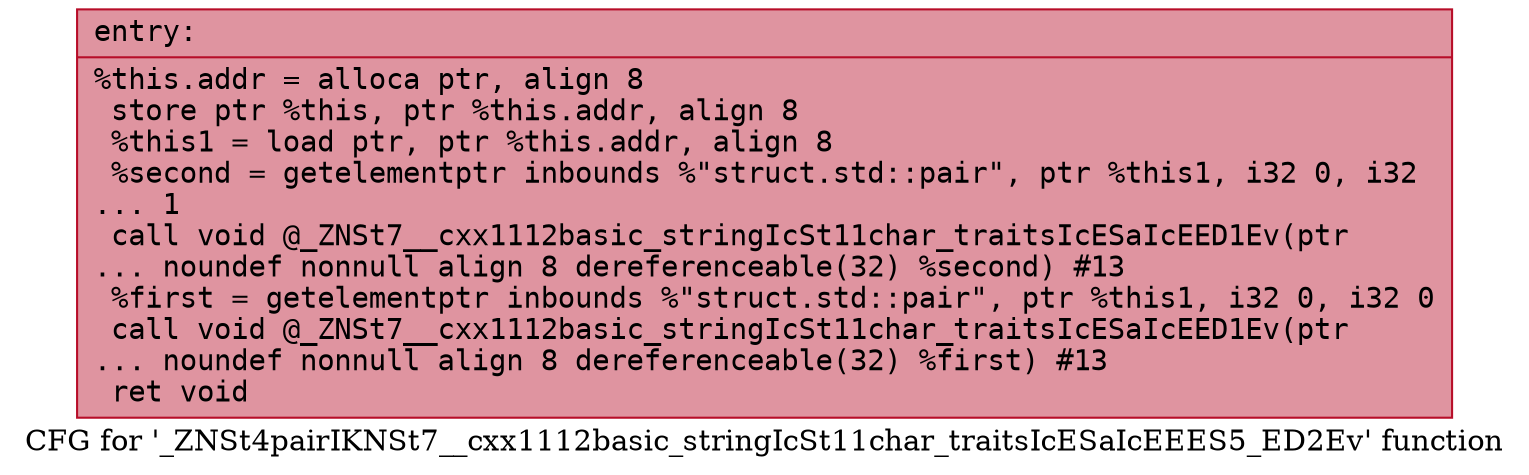 digraph "CFG for '_ZNSt4pairIKNSt7__cxx1112basic_stringIcSt11char_traitsIcESaIcEEES5_ED2Ev' function" {
	label="CFG for '_ZNSt4pairIKNSt7__cxx1112basic_stringIcSt11char_traitsIcESaIcEEES5_ED2Ev' function";

	Node0x565291d21650 [shape=record,color="#b70d28ff", style=filled, fillcolor="#b70d2870" fontname="Courier",label="{entry:\l|  %this.addr = alloca ptr, align 8\l  store ptr %this, ptr %this.addr, align 8\l  %this1 = load ptr, ptr %this.addr, align 8\l  %second = getelementptr inbounds %\"struct.std::pair\", ptr %this1, i32 0, i32\l... 1\l  call void @_ZNSt7__cxx1112basic_stringIcSt11char_traitsIcESaIcEED1Ev(ptr\l... noundef nonnull align 8 dereferenceable(32) %second) #13\l  %first = getelementptr inbounds %\"struct.std::pair\", ptr %this1, i32 0, i32 0\l  call void @_ZNSt7__cxx1112basic_stringIcSt11char_traitsIcESaIcEED1Ev(ptr\l... noundef nonnull align 8 dereferenceable(32) %first) #13\l  ret void\l}"];
}
